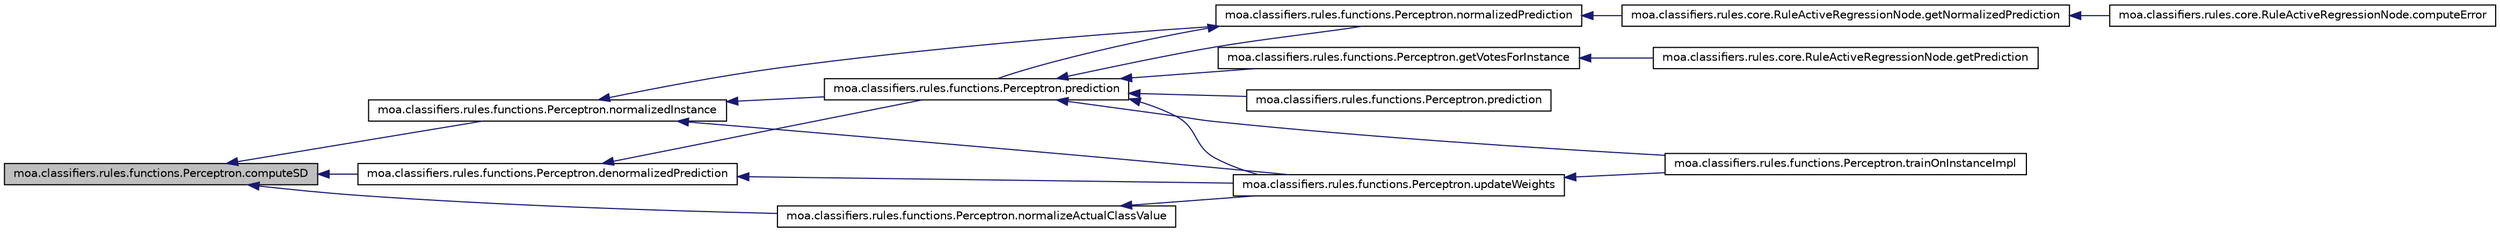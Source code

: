 digraph G
{
  edge [fontname="Helvetica",fontsize="10",labelfontname="Helvetica",labelfontsize="10"];
  node [fontname="Helvetica",fontsize="10",shape=record];
  rankdir=LR;
  Node1 [label="moa.classifiers.rules.functions.Perceptron.computeSD",height=0.2,width=0.4,color="black", fillcolor="grey75", style="filled" fontcolor="black"];
  Node1 -> Node2 [dir=back,color="midnightblue",fontsize="10",style="solid",fontname="Helvetica"];
  Node2 [label="moa.classifiers.rules.functions.Perceptron.denormalizedPrediction",height=0.2,width=0.4,color="black", fillcolor="white", style="filled",URL="$classmoa_1_1classifiers_1_1rules_1_1functions_1_1Perceptron.html#afbfcb17524c9ed1222d6f306b426a6a0"];
  Node2 -> Node3 [dir=back,color="midnightblue",fontsize="10",style="solid",fontname="Helvetica"];
  Node3 [label="moa.classifiers.rules.functions.Perceptron.prediction",height=0.2,width=0.4,color="black", fillcolor="white", style="filled",URL="$classmoa_1_1classifiers_1_1rules_1_1functions_1_1Perceptron.html#a95f60f3c1aafa6405ffe6f89f4337e9a",tooltip="Output the prediction made by this perceptron on the given instance."];
  Node3 -> Node4 [dir=back,color="midnightblue",fontsize="10",style="solid",fontname="Helvetica"];
  Node4 [label="moa.classifiers.rules.functions.Perceptron.getVotesForInstance",height=0.2,width=0.4,color="black", fillcolor="white", style="filled",URL="$classmoa_1_1classifiers_1_1rules_1_1functions_1_1Perceptron.html#abf373f442c389f4d67176f998ada714c",tooltip="Predicts the class memberships for a given instance."];
  Node4 -> Node5 [dir=back,color="midnightblue",fontsize="10",style="solid",fontname="Helvetica"];
  Node5 [label="moa.classifiers.rules.core.RuleActiveRegressionNode.getPrediction",height=0.2,width=0.4,color="black", fillcolor="white", style="filled",URL="$classmoa_1_1classifiers_1_1rules_1_1core_1_1RuleActiveRegressionNode.html#aac09ce005c6fe5cd41309d281ea5ec7d"];
  Node3 -> Node6 [dir=back,color="midnightblue",fontsize="10",style="solid",fontname="Helvetica"];
  Node6 [label="moa.classifiers.rules.functions.Perceptron.normalizedPrediction",height=0.2,width=0.4,color="black", fillcolor="white", style="filled",URL="$classmoa_1_1classifiers_1_1rules_1_1functions_1_1Perceptron.html#a8d9e43254892668a7306069717dddf2e"];
  Node6 -> Node7 [dir=back,color="midnightblue",fontsize="10",style="solid",fontname="Helvetica"];
  Node7 [label="moa.classifiers.rules.core.RuleActiveRegressionNode.getNormalizedPrediction",height=0.2,width=0.4,color="black", fillcolor="white", style="filled",URL="$classmoa_1_1classifiers_1_1rules_1_1core_1_1RuleActiveRegressionNode.html#a8f181c120725cda883981ca430c00ccc"];
  Node7 -> Node8 [dir=back,color="midnightblue",fontsize="10",style="solid",fontname="Helvetica"];
  Node8 [label="moa.classifiers.rules.core.RuleActiveRegressionNode.computeError",height=0.2,width=0.4,color="black", fillcolor="white", style="filled",URL="$classmoa_1_1classifiers_1_1rules_1_1core_1_1RuleActiveRegressionNode.html#a0fa92b4871eb4fb60fb79fb448f12933"];
  Node6 -> Node3 [dir=back,color="midnightblue",fontsize="10",style="solid",fontname="Helvetica"];
  Node3 -> Node9 [dir=back,color="midnightblue",fontsize="10",style="solid",fontname="Helvetica"];
  Node9 [label="moa.classifiers.rules.functions.Perceptron.prediction",height=0.2,width=0.4,color="black", fillcolor="white", style="filled",URL="$classmoa_1_1classifiers_1_1rules_1_1functions_1_1Perceptron.html#a825fba42b4a549fc77087bf18223ecb6"];
  Node3 -> Node10 [dir=back,color="midnightblue",fontsize="10",style="solid",fontname="Helvetica"];
  Node10 [label="moa.classifiers.rules.functions.Perceptron.trainOnInstanceImpl",height=0.2,width=0.4,color="black", fillcolor="white", style="filled",URL="$classmoa_1_1classifiers_1_1rules_1_1functions_1_1Perceptron.html#a20ccc729ffc116b8ad81830e8e735d09",tooltip="Update the model using the provided instance."];
  Node3 -> Node11 [dir=back,color="midnightblue",fontsize="10",style="solid",fontname="Helvetica"];
  Node11 [label="moa.classifiers.rules.functions.Perceptron.updateWeights",height=0.2,width=0.4,color="black", fillcolor="white", style="filled",URL="$classmoa_1_1classifiers_1_1rules_1_1functions_1_1Perceptron.html#a542732aa3bbe60e9a6d8fee7be044bc0"];
  Node11 -> Node10 [dir=back,color="midnightblue",fontsize="10",style="solid",fontname="Helvetica"];
  Node2 -> Node11 [dir=back,color="midnightblue",fontsize="10",style="solid",fontname="Helvetica"];
  Node1 -> Node12 [dir=back,color="midnightblue",fontsize="10",style="solid",fontname="Helvetica"];
  Node12 [label="moa.classifiers.rules.functions.Perceptron.normalizeActualClassValue",height=0.2,width=0.4,color="black", fillcolor="white", style="filled",URL="$classmoa_1_1classifiers_1_1rules_1_1functions_1_1Perceptron.html#a65b2b2cf3d0452feb7c2a4d128a0c4b3"];
  Node12 -> Node11 [dir=back,color="midnightblue",fontsize="10",style="solid",fontname="Helvetica"];
  Node1 -> Node13 [dir=back,color="midnightblue",fontsize="10",style="solid",fontname="Helvetica"];
  Node13 [label="moa.classifiers.rules.functions.Perceptron.normalizedInstance",height=0.2,width=0.4,color="black", fillcolor="white", style="filled",URL="$classmoa_1_1classifiers_1_1rules_1_1functions_1_1Perceptron.html#ac44525888635894dc9d7eae514b37833"];
  Node13 -> Node6 [dir=back,color="midnightblue",fontsize="10",style="solid",fontname="Helvetica"];
  Node13 -> Node3 [dir=back,color="midnightblue",fontsize="10",style="solid",fontname="Helvetica"];
  Node13 -> Node11 [dir=back,color="midnightblue",fontsize="10",style="solid",fontname="Helvetica"];
}
